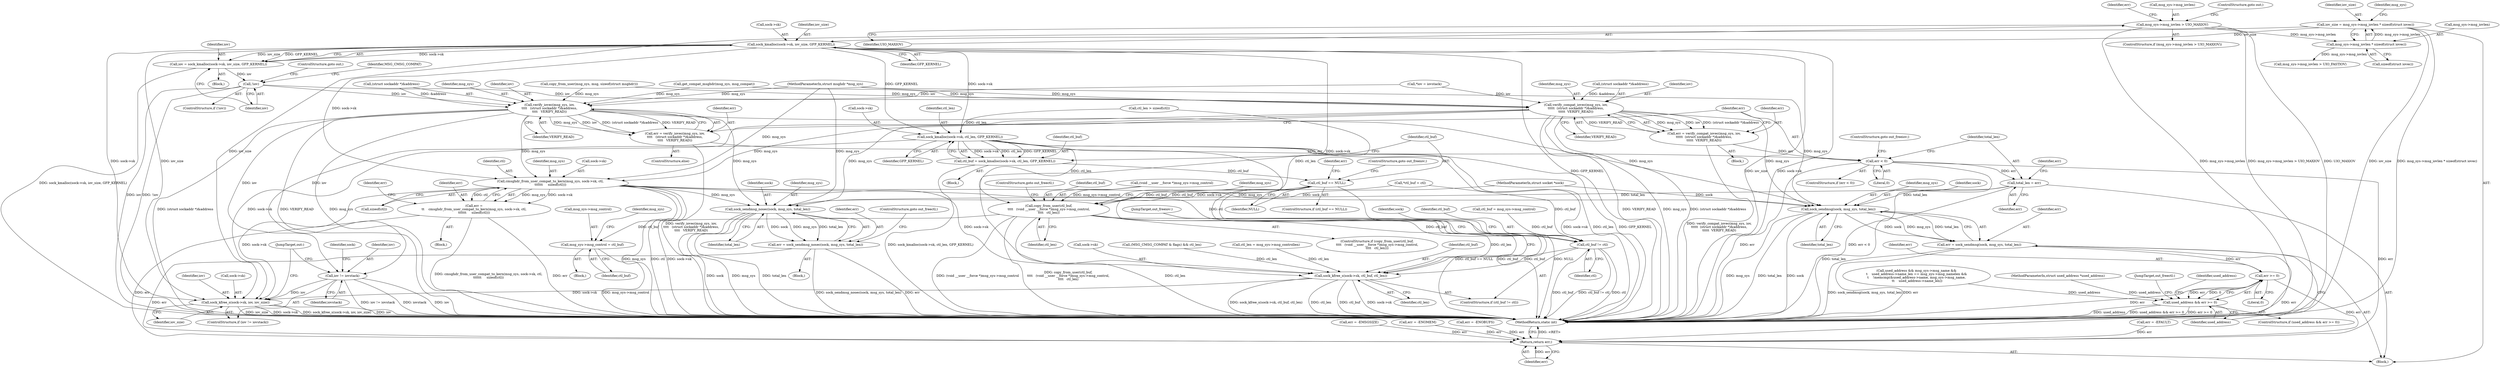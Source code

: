 digraph "0_linux_bc909d9ddbf7778371e36a651d6e4194b1cc7d4c@API" {
"1000178" [label="(Call,iov_size = msg_sys->msg_iovlen * sizeof(struct iovec))"];
"1000180" [label="(Call,msg_sys->msg_iovlen * sizeof(struct iovec))"];
"1000168" [label="(Call,msg_sys->msg_iovlen > UIO_MAXIOV)"];
"1000195" [label="(Call,sock_kmalloc(sock->sk, iov_size, GFP_KERNEL))"];
"1000193" [label="(Call,iov = sock_kmalloc(sock->sk, iov_size, GFP_KERNEL))"];
"1000202" [label="(Call,!iov)"];
"1000212" [label="(Call,verify_compat_iovec(msg_sys, iov,\n\t\t\t\t\t  (struct sockaddr *)&address,\n\t\t\t\t\t  VERIFY_READ))"];
"1000210" [label="(Call,err = verify_compat_iovec(msg_sys, iov,\n\t\t\t\t\t  (struct sockaddr *)&address,\n\t\t\t\t\t  VERIFY_READ))"];
"1000232" [label="(Call,err < 0)"];
"1000236" [label="(Call,total_len = err)"];
"1000375" [label="(Call,sock_sendmsg_nosec(sock, msg_sys, total_len))"];
"1000373" [label="(Call,err = sock_sendmsg_nosec(sock, msg_sys, total_len))"];
"1000438" [label="(Return,return err;)"];
"1000382" [label="(Call,sock_sendmsg(sock, msg_sys, total_len))"];
"1000380" [label="(Call,err = sock_sendmsg(sock, msg_sys, total_len))"];
"1000389" [label="(Call,err >= 0)"];
"1000387" [label="(Call,used_address && err >= 0)"];
"1000264" [label="(Call,cmsghdr_from_user_compat_to_kern(msg_sys, sock->sk, ctl,\n\t\t\t\t\t\t     sizeof(ctl)))"];
"1000262" [label="(Call,err =\n\t\t    cmsghdr_from_user_compat_to_kern(msg_sys, sock->sk, ctl,\n\t\t\t\t\t\t     sizeof(ctl)))"];
"1000417" [label="(Call,ctl_buf != ctl)"];
"1000420" [label="(Call,sock_kfree_s(sock->sk, ctl_buf, ctl_len))"];
"1000431" [label="(Call,sock_kfree_s(sock->sk, iov, iov_size))"];
"1000428" [label="(Call,iov != iovstack)"];
"1000223" [label="(Call,verify_iovec(msg_sys, iov,\n\t\t\t\t   (struct sockaddr *)&address,\n\t\t\t\t   VERIFY_READ))"];
"1000221" [label="(Call,err = verify_iovec(msg_sys, iov,\n\t\t\t\t   (struct sockaddr *)&address,\n\t\t\t\t   VERIFY_READ))"];
"1000297" [label="(Call,sock_kmalloc(sock->sk, ctl_len, GFP_KERNEL))"];
"1000295" [label="(Call,ctl_buf = sock_kmalloc(sock->sk, ctl_len, GFP_KERNEL))"];
"1000304" [label="(Call,ctl_buf == NULL)"];
"1000313" [label="(Call,copy_from_user(ctl_buf,\n\t\t\t\t   (void __user __force *)msg_sys->msg_control,\n\t\t\t\t   ctl_len))"];
"1000322" [label="(Call,msg_sys->msg_control = ctl_buf)"];
"1000147" [label="(Call,get_compat_msghdr(msg_sys, msg_compat))"];
"1000203" [label="(Identifier,iov)"];
"1000312" [label="(ControlStructure,if (copy_from_user(ctl_buf,\n\t\t\t\t   (void __user __force *)msg_sys->msg_control,\n\t\t\t\t   ctl_len)))"];
"1000438" [label="(Return,return err;)"];
"1000232" [label="(Call,err < 0)"];
"1000296" [label="(Identifier,ctl_buf)"];
"1000415" [label="(JumpTarget,out_freectl:)"];
"1000439" [label="(Identifier,err)"];
"1000298" [label="(Call,sock->sk)"];
"1000313" [label="(Call,copy_from_user(ctl_buf,\n\t\t\t\t   (void __user __force *)msg_sys->msg_control,\n\t\t\t\t   ctl_len))"];
"1000262" [label="(Call,err =\n\t\t    cmsghdr_from_user_compat_to_kern(msg_sys, sock->sk, ctl,\n\t\t\t\t\t\t     sizeof(ctl)))"];
"1000192" [label="(Block,)"];
"1000204" [label="(ControlStructure,goto out;)"];
"1000375" [label="(Call,sock_sendmsg_nosec(sock, msg_sys, total_len))"];
"1000213" [label="(Identifier,msg_sys)"];
"1000417" [label="(Call,ctl_buf != ctl)"];
"1000194" [label="(Identifier,iov)"];
"1000215" [label="(Call,(struct sockaddr *)&address)"];
"1000280" [label="(Call,ctl_len = msg_sys->msg_controllen)"];
"1000389" [label="(Call,err >= 0)"];
"1000309" [label="(Identifier,err)"];
"1000422" [label="(Identifier,sock)"];
"1000263" [label="(Identifier,err)"];
"1000163" [label="(Call,err = -EMSGSIZE)"];
"1000390" [label="(Identifier,err)"];
"1000195" [label="(Call,sock_kmalloc(sock->sk, iov_size, GFP_KERNEL))"];
"1000224" [label="(Identifier,msg_sys)"];
"1000429" [label="(Identifier,iov)"];
"1000269" [label="(Identifier,ctl)"];
"1000377" [label="(Identifier,msg_sys)"];
"1000295" [label="(Call,ctl_buf = sock_kmalloc(sock->sk, ctl_len, GFP_KERNEL))"];
"1000326" [label="(Identifier,ctl_buf)"];
"1000196" [label="(Call,sock->sk)"];
"1000155" [label="(Call,copy_from_user(msg_sys, msg, sizeof(struct msghdr)))"];
"1000167" [label="(ControlStructure,if (msg_sys->msg_iovlen > UIO_MAXIOV))"];
"1000223" [label="(Call,verify_iovec(msg_sys, iov,\n\t\t\t\t   (struct sockaddr *)&address,\n\t\t\t\t   VERIFY_READ))"];
"1000424" [label="(Identifier,ctl_buf)"];
"1000108" [label="(MethodParameterIn,struct socket *sock)"];
"1000207" [label="(Identifier,MSG_CMSG_COMPAT)"];
"1000440" [label="(MethodReturn,static int)"];
"1000180" [label="(Call,msg_sys->msg_iovlen * sizeof(struct iovec))"];
"1000373" [label="(Call,err = sock_sendmsg_nosec(sock, msg_sys, total_len))"];
"1000225" [label="(Identifier,iov)"];
"1000382" [label="(Call,sock_sendmsg(sock, msg_sys, total_len))"];
"1000235" [label="(ControlStructure,goto out_freeiov;)"];
"1000395" [label="(Identifier,used_address)"];
"1000305" [label="(Identifier,ctl_buf)"];
"1000237" [label="(Identifier,total_len)"];
"1000221" [label="(Call,err = verify_iovec(msg_sys, iov,\n\t\t\t\t   (struct sockaddr *)&address,\n\t\t\t\t   VERIFY_READ))"];
"1000179" [label="(Identifier,iov_size)"];
"1000199" [label="(Identifier,iov_size)"];
"1000273" [label="(Identifier,err)"];
"1000387" [label="(Call,used_address && err >= 0)"];
"1000230" [label="(Identifier,VERIFY_READ)"];
"1000346" [label="(Call,used_address && msg_sys->msg_name &&\n\t    used_address->name_len == msg_sys->msg_namelen &&\n\t    !memcmp(&used_address->name, msg_sys->msg_name,\n \t\t    used_address->name_len))"];
"1000307" [label="(ControlStructure,goto out_freeiov;)"];
"1000110" [label="(MethodParameterIn,struct msghdr *msg_sys)"];
"1000113" [label="(Block,)"];
"1000220" [label="(ControlStructure,else)"];
"1000433" [label="(Identifier,sock)"];
"1000388" [label="(Identifier,used_address)"];
"1000435" [label="(Identifier,iov)"];
"1000303" [label="(ControlStructure,if (ctl_buf == NULL))"];
"1000320" [label="(Identifier,ctl_len)"];
"1000181" [label="(Call,msg_sys->msg_iovlen)"];
"1000432" [label="(Call,sock->sk)"];
"1000302" [label="(Identifier,GFP_KERNEL)"];
"1000226" [label="(Call,(struct sockaddr *)&address)"];
"1000236" [label="(Call,total_len = err)"];
"1000385" [label="(Identifier,total_len)"];
"1000290" [label="(Call,ctl_len > sizeof(ctl))"];
"1000391" [label="(Literal,0)"];
"1000421" [label="(Call,sock->sk)"];
"1000174" [label="(Call,err = -ENOMEM)"];
"1000372" [label="(Block,)"];
"1000270" [label="(Call,sizeof(ctl))"];
"1000418" [label="(Identifier,ctl_buf)"];
"1000173" [label="(ControlStructure,goto out;)"];
"1000384" [label="(Identifier,msg_sys)"];
"1000239" [label="(Call,err = -ENOBUFS)"];
"1000386" [label="(ControlStructure,if (used_address && err >= 0))"];
"1000210" [label="(Call,err = verify_compat_iovec(msg_sys, iov,\n\t\t\t\t\t  (struct sockaddr *)&address,\n\t\t\t\t\t  VERIFY_READ))"];
"1000123" [label="(Call,*iov = iovstack)"];
"1000219" [label="(Identifier,VERIFY_READ)"];
"1000202" [label="(Call,!iov)"];
"1000427" [label="(ControlStructure,if (iov != iovstack))"];
"1000383" [label="(Identifier,sock)"];
"1000374" [label="(Identifier,err)"];
"1000175" [label="(Identifier,err)"];
"1000297" [label="(Call,sock_kmalloc(sock->sk, ctl_len, GFP_KERNEL))"];
"1000222" [label="(Identifier,err)"];
"1000301" [label="(Identifier,ctl_len)"];
"1000184" [label="(Call,sizeof(struct iovec))"];
"1000315" [label="(Call,(void __user __force *)msg_sys->msg_control)"];
"1000231" [label="(ControlStructure,if (err < 0))"];
"1000256" [label="(Call,(MSG_CMSG_COMPAT & flags) && ctl_len)"];
"1000437" [label="(JumpTarget,out:)"];
"1000234" [label="(Literal,0)"];
"1000431" [label="(Call,sock_kfree_s(sock->sk, iov, iov_size))"];
"1000380" [label="(Call,err = sock_sendmsg(sock, msg_sys, total_len))"];
"1000381" [label="(Identifier,err)"];
"1000211" [label="(Identifier,err)"];
"1000426" [label="(JumpTarget,out_freeiov:)"];
"1000209" [label="(Block,)"];
"1000306" [label="(Identifier,NULL)"];
"1000321" [label="(ControlStructure,goto out_freectl;)"];
"1000238" [label="(Identifier,err)"];
"1000428" [label="(Call,iov != iovstack)"];
"1000419" [label="(Identifier,ctl)"];
"1000376" [label="(Identifier,sock)"];
"1000430" [label="(Identifier,iovstack)"];
"1000378" [label="(Identifier,total_len)"];
"1000275" [label="(Call,ctl_buf = msg_sys->msg_control)"];
"1000329" [label="(Identifier,msg_sys)"];
"1000169" [label="(Call,msg_sys->msg_iovlen)"];
"1000193" [label="(Call,iov = sock_kmalloc(sock->sk, iov_size, GFP_KERNEL))"];
"1000264" [label="(Call,cmsghdr_from_user_compat_to_kern(msg_sys, sock->sk, ctl,\n\t\t\t\t\t\t     sizeof(ctl)))"];
"1000178" [label="(Call,iov_size = msg_sys->msg_iovlen * sizeof(struct iovec))"];
"1000233" [label="(Identifier,err)"];
"1000130" [label="(Call,*ctl_buf = ctl)"];
"1000314" [label="(Identifier,ctl_buf)"];
"1000240" [label="(Identifier,err)"];
"1000324" [label="(Identifier,msg_sys)"];
"1000323" [label="(Call,msg_sys->msg_control)"];
"1000416" [label="(ControlStructure,if (ctl_buf != ctl))"];
"1000379" [label="(ControlStructure,goto out_freectl;)"];
"1000172" [label="(Identifier,UIO_MAXIOV)"];
"1000322" [label="(Call,msg_sys->msg_control = ctl_buf)"];
"1000189" [label="(Identifier,msg_sys)"];
"1000201" [label="(ControlStructure,if (!iov))"];
"1000200" [label="(Identifier,GFP_KERNEL)"];
"1000265" [label="(Identifier,msg_sys)"];
"1000294" [label="(Block,)"];
"1000112" [label="(MethodParameterIn,struct used_address *used_address)"];
"1000288" [label="(Block,)"];
"1000212" [label="(Call,verify_compat_iovec(msg_sys, iov,\n\t\t\t\t\t  (struct sockaddr *)&address,\n\t\t\t\t\t  VERIFY_READ))"];
"1000308" [label="(Call,err = -EFAULT)"];
"1000168" [label="(Call,msg_sys->msg_iovlen > UIO_MAXIOV)"];
"1000304" [label="(Call,ctl_buf == NULL)"];
"1000261" [label="(Block,)"];
"1000425" [label="(Identifier,ctl_len)"];
"1000266" [label="(Call,sock->sk)"];
"1000214" [label="(Identifier,iov)"];
"1000420" [label="(Call,sock_kfree_s(sock->sk, ctl_buf, ctl_len))"];
"1000187" [label="(Call,msg_sys->msg_iovlen > UIO_FASTIOV)"];
"1000436" [label="(Identifier,iov_size)"];
"1000178" -> "1000113"  [label="AST: "];
"1000178" -> "1000180"  [label="CFG: "];
"1000179" -> "1000178"  [label="AST: "];
"1000180" -> "1000178"  [label="AST: "];
"1000189" -> "1000178"  [label="CFG: "];
"1000178" -> "1000440"  [label="DDG: iov_size"];
"1000178" -> "1000440"  [label="DDG: msg_sys->msg_iovlen * sizeof(struct iovec)"];
"1000180" -> "1000178"  [label="DDG: msg_sys->msg_iovlen"];
"1000178" -> "1000195"  [label="DDG: iov_size"];
"1000178" -> "1000431"  [label="DDG: iov_size"];
"1000180" -> "1000184"  [label="CFG: "];
"1000181" -> "1000180"  [label="AST: "];
"1000184" -> "1000180"  [label="AST: "];
"1000168" -> "1000180"  [label="DDG: msg_sys->msg_iovlen"];
"1000180" -> "1000187"  [label="DDG: msg_sys->msg_iovlen"];
"1000168" -> "1000167"  [label="AST: "];
"1000168" -> "1000172"  [label="CFG: "];
"1000169" -> "1000168"  [label="AST: "];
"1000172" -> "1000168"  [label="AST: "];
"1000173" -> "1000168"  [label="CFG: "];
"1000175" -> "1000168"  [label="CFG: "];
"1000168" -> "1000440"  [label="DDG: msg_sys->msg_iovlen > UIO_MAXIOV"];
"1000168" -> "1000440"  [label="DDG: UIO_MAXIOV"];
"1000168" -> "1000440"  [label="DDG: msg_sys->msg_iovlen"];
"1000195" -> "1000193"  [label="AST: "];
"1000195" -> "1000200"  [label="CFG: "];
"1000196" -> "1000195"  [label="AST: "];
"1000199" -> "1000195"  [label="AST: "];
"1000200" -> "1000195"  [label="AST: "];
"1000193" -> "1000195"  [label="CFG: "];
"1000195" -> "1000440"  [label="DDG: GFP_KERNEL"];
"1000195" -> "1000440"  [label="DDG: iov_size"];
"1000195" -> "1000440"  [label="DDG: sock->sk"];
"1000195" -> "1000193"  [label="DDG: sock->sk"];
"1000195" -> "1000193"  [label="DDG: iov_size"];
"1000195" -> "1000193"  [label="DDG: GFP_KERNEL"];
"1000195" -> "1000264"  [label="DDG: sock->sk"];
"1000195" -> "1000297"  [label="DDG: sock->sk"];
"1000195" -> "1000297"  [label="DDG: GFP_KERNEL"];
"1000195" -> "1000420"  [label="DDG: sock->sk"];
"1000195" -> "1000431"  [label="DDG: sock->sk"];
"1000195" -> "1000431"  [label="DDG: iov_size"];
"1000193" -> "1000192"  [label="AST: "];
"1000194" -> "1000193"  [label="AST: "];
"1000203" -> "1000193"  [label="CFG: "];
"1000193" -> "1000440"  [label="DDG: sock_kmalloc(sock->sk, iov_size, GFP_KERNEL)"];
"1000193" -> "1000202"  [label="DDG: iov"];
"1000202" -> "1000201"  [label="AST: "];
"1000202" -> "1000203"  [label="CFG: "];
"1000203" -> "1000202"  [label="AST: "];
"1000204" -> "1000202"  [label="CFG: "];
"1000207" -> "1000202"  [label="CFG: "];
"1000202" -> "1000440"  [label="DDG: iov"];
"1000202" -> "1000440"  [label="DDG: !iov"];
"1000202" -> "1000212"  [label="DDG: iov"];
"1000202" -> "1000223"  [label="DDG: iov"];
"1000212" -> "1000210"  [label="AST: "];
"1000212" -> "1000219"  [label="CFG: "];
"1000213" -> "1000212"  [label="AST: "];
"1000214" -> "1000212"  [label="AST: "];
"1000215" -> "1000212"  [label="AST: "];
"1000219" -> "1000212"  [label="AST: "];
"1000210" -> "1000212"  [label="CFG: "];
"1000212" -> "1000440"  [label="DDG: VERIFY_READ"];
"1000212" -> "1000440"  [label="DDG: msg_sys"];
"1000212" -> "1000440"  [label="DDG: (struct sockaddr *)&address"];
"1000212" -> "1000210"  [label="DDG: msg_sys"];
"1000212" -> "1000210"  [label="DDG: iov"];
"1000212" -> "1000210"  [label="DDG: (struct sockaddr *)&address"];
"1000212" -> "1000210"  [label="DDG: VERIFY_READ"];
"1000147" -> "1000212"  [label="DDG: msg_sys"];
"1000155" -> "1000212"  [label="DDG: msg_sys"];
"1000110" -> "1000212"  [label="DDG: msg_sys"];
"1000123" -> "1000212"  [label="DDG: iov"];
"1000215" -> "1000212"  [label="DDG: &address"];
"1000212" -> "1000264"  [label="DDG: msg_sys"];
"1000212" -> "1000375"  [label="DDG: msg_sys"];
"1000212" -> "1000382"  [label="DDG: msg_sys"];
"1000212" -> "1000428"  [label="DDG: iov"];
"1000210" -> "1000209"  [label="AST: "];
"1000211" -> "1000210"  [label="AST: "];
"1000233" -> "1000210"  [label="CFG: "];
"1000210" -> "1000440"  [label="DDG: verify_compat_iovec(msg_sys, iov,\n\t\t\t\t\t  (struct sockaddr *)&address,\n\t\t\t\t\t  VERIFY_READ)"];
"1000210" -> "1000232"  [label="DDG: err"];
"1000232" -> "1000231"  [label="AST: "];
"1000232" -> "1000234"  [label="CFG: "];
"1000233" -> "1000232"  [label="AST: "];
"1000234" -> "1000232"  [label="AST: "];
"1000235" -> "1000232"  [label="CFG: "];
"1000237" -> "1000232"  [label="CFG: "];
"1000232" -> "1000440"  [label="DDG: err"];
"1000232" -> "1000440"  [label="DDG: err < 0"];
"1000221" -> "1000232"  [label="DDG: err"];
"1000232" -> "1000236"  [label="DDG: err"];
"1000232" -> "1000438"  [label="DDG: err"];
"1000236" -> "1000113"  [label="AST: "];
"1000236" -> "1000238"  [label="CFG: "];
"1000237" -> "1000236"  [label="AST: "];
"1000238" -> "1000236"  [label="AST: "];
"1000240" -> "1000236"  [label="CFG: "];
"1000236" -> "1000440"  [label="DDG: total_len"];
"1000236" -> "1000375"  [label="DDG: total_len"];
"1000236" -> "1000382"  [label="DDG: total_len"];
"1000375" -> "1000373"  [label="AST: "];
"1000375" -> "1000378"  [label="CFG: "];
"1000376" -> "1000375"  [label="AST: "];
"1000377" -> "1000375"  [label="AST: "];
"1000378" -> "1000375"  [label="AST: "];
"1000373" -> "1000375"  [label="CFG: "];
"1000375" -> "1000440"  [label="DDG: sock"];
"1000375" -> "1000440"  [label="DDG: msg_sys"];
"1000375" -> "1000440"  [label="DDG: total_len"];
"1000375" -> "1000373"  [label="DDG: sock"];
"1000375" -> "1000373"  [label="DDG: msg_sys"];
"1000375" -> "1000373"  [label="DDG: total_len"];
"1000108" -> "1000375"  [label="DDG: sock"];
"1000264" -> "1000375"  [label="DDG: msg_sys"];
"1000223" -> "1000375"  [label="DDG: msg_sys"];
"1000110" -> "1000375"  [label="DDG: msg_sys"];
"1000373" -> "1000372"  [label="AST: "];
"1000374" -> "1000373"  [label="AST: "];
"1000379" -> "1000373"  [label="CFG: "];
"1000373" -> "1000440"  [label="DDG: sock_sendmsg_nosec(sock, msg_sys, total_len)"];
"1000373" -> "1000440"  [label="DDG: err"];
"1000373" -> "1000438"  [label="DDG: err"];
"1000438" -> "1000113"  [label="AST: "];
"1000438" -> "1000439"  [label="CFG: "];
"1000439" -> "1000438"  [label="AST: "];
"1000440" -> "1000438"  [label="CFG: "];
"1000438" -> "1000440"  [label="DDG: <RET>"];
"1000439" -> "1000438"  [label="DDG: err"];
"1000239" -> "1000438"  [label="DDG: err"];
"1000262" -> "1000438"  [label="DDG: err"];
"1000389" -> "1000438"  [label="DDG: err"];
"1000380" -> "1000438"  [label="DDG: err"];
"1000174" -> "1000438"  [label="DDG: err"];
"1000163" -> "1000438"  [label="DDG: err"];
"1000308" -> "1000438"  [label="DDG: err"];
"1000382" -> "1000380"  [label="AST: "];
"1000382" -> "1000385"  [label="CFG: "];
"1000383" -> "1000382"  [label="AST: "];
"1000384" -> "1000382"  [label="AST: "];
"1000385" -> "1000382"  [label="AST: "];
"1000380" -> "1000382"  [label="CFG: "];
"1000382" -> "1000440"  [label="DDG: sock"];
"1000382" -> "1000440"  [label="DDG: msg_sys"];
"1000382" -> "1000440"  [label="DDG: total_len"];
"1000382" -> "1000380"  [label="DDG: sock"];
"1000382" -> "1000380"  [label="DDG: msg_sys"];
"1000382" -> "1000380"  [label="DDG: total_len"];
"1000108" -> "1000382"  [label="DDG: sock"];
"1000264" -> "1000382"  [label="DDG: msg_sys"];
"1000223" -> "1000382"  [label="DDG: msg_sys"];
"1000110" -> "1000382"  [label="DDG: msg_sys"];
"1000380" -> "1000113"  [label="AST: "];
"1000381" -> "1000380"  [label="AST: "];
"1000388" -> "1000380"  [label="CFG: "];
"1000380" -> "1000440"  [label="DDG: sock_sendmsg(sock, msg_sys, total_len)"];
"1000380" -> "1000440"  [label="DDG: err"];
"1000380" -> "1000389"  [label="DDG: err"];
"1000389" -> "1000387"  [label="AST: "];
"1000389" -> "1000391"  [label="CFG: "];
"1000390" -> "1000389"  [label="AST: "];
"1000391" -> "1000389"  [label="AST: "];
"1000387" -> "1000389"  [label="CFG: "];
"1000389" -> "1000440"  [label="DDG: err"];
"1000389" -> "1000387"  [label="DDG: err"];
"1000389" -> "1000387"  [label="DDG: 0"];
"1000387" -> "1000386"  [label="AST: "];
"1000387" -> "1000388"  [label="CFG: "];
"1000388" -> "1000387"  [label="AST: "];
"1000395" -> "1000387"  [label="CFG: "];
"1000415" -> "1000387"  [label="CFG: "];
"1000387" -> "1000440"  [label="DDG: err >= 0"];
"1000387" -> "1000440"  [label="DDG: used_address"];
"1000387" -> "1000440"  [label="DDG: used_address && err >= 0"];
"1000346" -> "1000387"  [label="DDG: used_address"];
"1000112" -> "1000387"  [label="DDG: used_address"];
"1000264" -> "1000262"  [label="AST: "];
"1000264" -> "1000270"  [label="CFG: "];
"1000265" -> "1000264"  [label="AST: "];
"1000266" -> "1000264"  [label="AST: "];
"1000269" -> "1000264"  [label="AST: "];
"1000270" -> "1000264"  [label="AST: "];
"1000262" -> "1000264"  [label="CFG: "];
"1000264" -> "1000440"  [label="DDG: msg_sys"];
"1000264" -> "1000440"  [label="DDG: ctl"];
"1000264" -> "1000440"  [label="DDG: sock->sk"];
"1000264" -> "1000262"  [label="DDG: msg_sys"];
"1000264" -> "1000262"  [label="DDG: sock->sk"];
"1000264" -> "1000262"  [label="DDG: ctl"];
"1000223" -> "1000264"  [label="DDG: msg_sys"];
"1000110" -> "1000264"  [label="DDG: msg_sys"];
"1000264" -> "1000417"  [label="DDG: ctl"];
"1000264" -> "1000420"  [label="DDG: sock->sk"];
"1000264" -> "1000431"  [label="DDG: sock->sk"];
"1000262" -> "1000261"  [label="AST: "];
"1000263" -> "1000262"  [label="AST: "];
"1000273" -> "1000262"  [label="CFG: "];
"1000262" -> "1000440"  [label="DDG: err"];
"1000262" -> "1000440"  [label="DDG: cmsghdr_from_user_compat_to_kern(msg_sys, sock->sk, ctl,\n\t\t\t\t\t\t     sizeof(ctl))"];
"1000417" -> "1000416"  [label="AST: "];
"1000417" -> "1000419"  [label="CFG: "];
"1000418" -> "1000417"  [label="AST: "];
"1000419" -> "1000417"  [label="AST: "];
"1000422" -> "1000417"  [label="CFG: "];
"1000426" -> "1000417"  [label="CFG: "];
"1000417" -> "1000440"  [label="DDG: ctl_buf"];
"1000417" -> "1000440"  [label="DDG: ctl_buf != ctl"];
"1000417" -> "1000440"  [label="DDG: ctl"];
"1000275" -> "1000417"  [label="DDG: ctl_buf"];
"1000313" -> "1000417"  [label="DDG: ctl_buf"];
"1000130" -> "1000417"  [label="DDG: ctl_buf"];
"1000417" -> "1000420"  [label="DDG: ctl_buf"];
"1000420" -> "1000416"  [label="AST: "];
"1000420" -> "1000425"  [label="CFG: "];
"1000421" -> "1000420"  [label="AST: "];
"1000424" -> "1000420"  [label="AST: "];
"1000425" -> "1000420"  [label="AST: "];
"1000426" -> "1000420"  [label="CFG: "];
"1000420" -> "1000440"  [label="DDG: sock_kfree_s(sock->sk, ctl_buf, ctl_len)"];
"1000420" -> "1000440"  [label="DDG: ctl_len"];
"1000420" -> "1000440"  [label="DDG: ctl_buf"];
"1000420" -> "1000440"  [label="DDG: sock->sk"];
"1000297" -> "1000420"  [label="DDG: sock->sk"];
"1000256" -> "1000420"  [label="DDG: ctl_len"];
"1000280" -> "1000420"  [label="DDG: ctl_len"];
"1000313" -> "1000420"  [label="DDG: ctl_len"];
"1000420" -> "1000431"  [label="DDG: sock->sk"];
"1000431" -> "1000427"  [label="AST: "];
"1000431" -> "1000436"  [label="CFG: "];
"1000432" -> "1000431"  [label="AST: "];
"1000435" -> "1000431"  [label="AST: "];
"1000436" -> "1000431"  [label="AST: "];
"1000437" -> "1000431"  [label="CFG: "];
"1000431" -> "1000440"  [label="DDG: iov_size"];
"1000431" -> "1000440"  [label="DDG: sock->sk"];
"1000431" -> "1000440"  [label="DDG: sock_kfree_s(sock->sk, iov, iov_size)"];
"1000431" -> "1000440"  [label="DDG: iov"];
"1000297" -> "1000431"  [label="DDG: sock->sk"];
"1000428" -> "1000431"  [label="DDG: iov"];
"1000428" -> "1000427"  [label="AST: "];
"1000428" -> "1000430"  [label="CFG: "];
"1000429" -> "1000428"  [label="AST: "];
"1000430" -> "1000428"  [label="AST: "];
"1000433" -> "1000428"  [label="CFG: "];
"1000437" -> "1000428"  [label="CFG: "];
"1000428" -> "1000440"  [label="DDG: iov != iovstack"];
"1000428" -> "1000440"  [label="DDG: iovstack"];
"1000428" -> "1000440"  [label="DDG: iov"];
"1000223" -> "1000428"  [label="DDG: iov"];
"1000223" -> "1000221"  [label="AST: "];
"1000223" -> "1000230"  [label="CFG: "];
"1000224" -> "1000223"  [label="AST: "];
"1000225" -> "1000223"  [label="AST: "];
"1000226" -> "1000223"  [label="AST: "];
"1000230" -> "1000223"  [label="AST: "];
"1000221" -> "1000223"  [label="CFG: "];
"1000223" -> "1000440"  [label="DDG: (struct sockaddr *)&address"];
"1000223" -> "1000440"  [label="DDG: VERIFY_READ"];
"1000223" -> "1000440"  [label="DDG: msg_sys"];
"1000223" -> "1000221"  [label="DDG: msg_sys"];
"1000223" -> "1000221"  [label="DDG: iov"];
"1000223" -> "1000221"  [label="DDG: (struct sockaddr *)&address"];
"1000223" -> "1000221"  [label="DDG: VERIFY_READ"];
"1000147" -> "1000223"  [label="DDG: msg_sys"];
"1000155" -> "1000223"  [label="DDG: msg_sys"];
"1000110" -> "1000223"  [label="DDG: msg_sys"];
"1000123" -> "1000223"  [label="DDG: iov"];
"1000226" -> "1000223"  [label="DDG: &address"];
"1000221" -> "1000220"  [label="AST: "];
"1000222" -> "1000221"  [label="AST: "];
"1000233" -> "1000221"  [label="CFG: "];
"1000221" -> "1000440"  [label="DDG: verify_iovec(msg_sys, iov,\n\t\t\t\t   (struct sockaddr *)&address,\n\t\t\t\t   VERIFY_READ)"];
"1000297" -> "1000295"  [label="AST: "];
"1000297" -> "1000302"  [label="CFG: "];
"1000298" -> "1000297"  [label="AST: "];
"1000301" -> "1000297"  [label="AST: "];
"1000302" -> "1000297"  [label="AST: "];
"1000295" -> "1000297"  [label="CFG: "];
"1000297" -> "1000440"  [label="DDG: sock->sk"];
"1000297" -> "1000440"  [label="DDG: ctl_len"];
"1000297" -> "1000440"  [label="DDG: GFP_KERNEL"];
"1000297" -> "1000295"  [label="DDG: sock->sk"];
"1000297" -> "1000295"  [label="DDG: ctl_len"];
"1000297" -> "1000295"  [label="DDG: GFP_KERNEL"];
"1000290" -> "1000297"  [label="DDG: ctl_len"];
"1000297" -> "1000313"  [label="DDG: ctl_len"];
"1000295" -> "1000294"  [label="AST: "];
"1000296" -> "1000295"  [label="AST: "];
"1000305" -> "1000295"  [label="CFG: "];
"1000295" -> "1000440"  [label="DDG: sock_kmalloc(sock->sk, ctl_len, GFP_KERNEL)"];
"1000295" -> "1000304"  [label="DDG: ctl_buf"];
"1000304" -> "1000303"  [label="AST: "];
"1000304" -> "1000306"  [label="CFG: "];
"1000305" -> "1000304"  [label="AST: "];
"1000306" -> "1000304"  [label="AST: "];
"1000307" -> "1000304"  [label="CFG: "];
"1000309" -> "1000304"  [label="CFG: "];
"1000304" -> "1000440"  [label="DDG: ctl_buf == NULL"];
"1000304" -> "1000440"  [label="DDG: ctl_buf"];
"1000304" -> "1000440"  [label="DDG: NULL"];
"1000304" -> "1000313"  [label="DDG: ctl_buf"];
"1000313" -> "1000312"  [label="AST: "];
"1000313" -> "1000320"  [label="CFG: "];
"1000314" -> "1000313"  [label="AST: "];
"1000315" -> "1000313"  [label="AST: "];
"1000320" -> "1000313"  [label="AST: "];
"1000321" -> "1000313"  [label="CFG: "];
"1000324" -> "1000313"  [label="CFG: "];
"1000313" -> "1000440"  [label="DDG: (void __user __force *)msg_sys->msg_control"];
"1000313" -> "1000440"  [label="DDG: copy_from_user(ctl_buf,\n\t\t\t\t   (void __user __force *)msg_sys->msg_control,\n\t\t\t\t   ctl_len)"];
"1000313" -> "1000440"  [label="DDG: ctl_len"];
"1000130" -> "1000313"  [label="DDG: ctl_buf"];
"1000315" -> "1000313"  [label="DDG: msg_sys->msg_control"];
"1000290" -> "1000313"  [label="DDG: ctl_len"];
"1000313" -> "1000322"  [label="DDG: ctl_buf"];
"1000322" -> "1000288"  [label="AST: "];
"1000322" -> "1000326"  [label="CFG: "];
"1000323" -> "1000322"  [label="AST: "];
"1000326" -> "1000322"  [label="AST: "];
"1000329" -> "1000322"  [label="CFG: "];
"1000322" -> "1000440"  [label="DDG: msg_sys->msg_control"];
}
